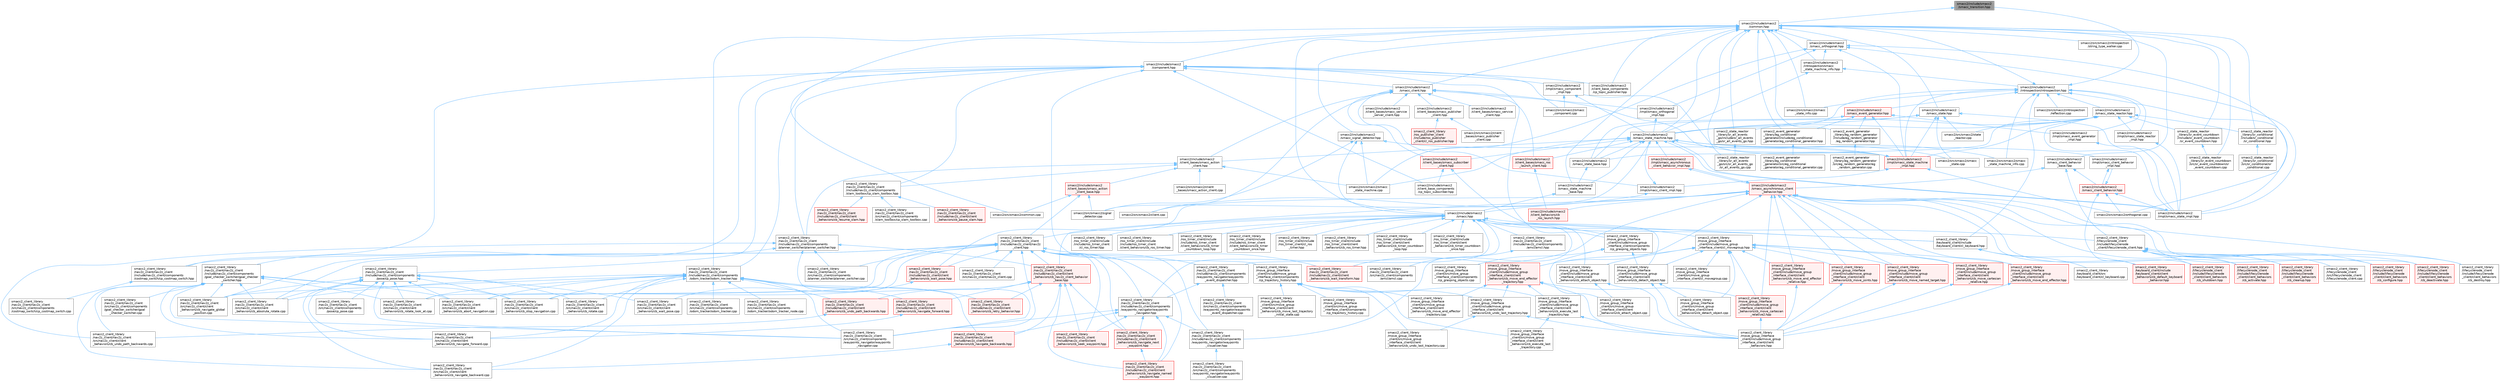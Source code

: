 digraph "smacc2/include/smacc2/smacc_transition.hpp"
{
 // LATEX_PDF_SIZE
  bgcolor="transparent";
  edge [fontname=Helvetica,fontsize=10,labelfontname=Helvetica,labelfontsize=10];
  node [fontname=Helvetica,fontsize=10,shape=box,height=0.2,width=0.4];
  Node1 [label="smacc2/include/smacc2\l/smacc_transition.hpp",height=0.2,width=0.4,color="gray40", fillcolor="grey60", style="filled", fontcolor="black",tooltip=" "];
  Node1 -> Node2 [dir="back",color="steelblue1",style="solid"];
  Node2 [label="smacc2/include/smacc2\l/common.hpp",height=0.2,width=0.4,color="grey40", fillcolor="white", style="filled",URL="$include_2smacc2_2common_8hpp.html",tooltip=" "];
  Node2 -> Node3 [dir="back",color="steelblue1",style="solid"];
  Node3 [label="smacc2/include/smacc2\l/client_base_components\l/cp_topic_publisher.hpp",height=0.2,width=0.4,color="grey40", fillcolor="white", style="filled",URL="$cp__topic__publisher_8hpp.html",tooltip=" "];
  Node2 -> Node4 [dir="back",color="steelblue1",style="solid"];
  Node4 [label="smacc2/include/smacc2\l/component.hpp",height=0.2,width=0.4,color="grey40", fillcolor="white", style="filled",URL="$component_8hpp.html",tooltip=" "];
  Node4 -> Node3 [dir="back",color="steelblue1",style="solid"];
  Node4 -> Node5 [dir="back",color="steelblue1",style="solid"];
  Node5 [label="smacc2/include/smacc2\l/client_base_components\l/cp_topic_subscriber.hpp",height=0.2,width=0.4,color="grey40", fillcolor="white", style="filled",URL="$cp__topic__subscriber_8hpp.html",tooltip=" "];
  Node4 -> Node6 [dir="back",color="steelblue1",style="solid"];
  Node6 [label="smacc2/include/smacc2\l/impl/smacc_component\l_impl.hpp",height=0.2,width=0.4,color="grey40", fillcolor="white", style="filled",URL="$smacc__component__impl_8hpp.html",tooltip=" "];
  Node6 -> Node7 [dir="back",color="steelblue1",style="solid"];
  Node7 [label="smacc2/include/smacc2\l/smacc_state_machine.hpp",height=0.2,width=0.4,color="grey40", fillcolor="white", style="filled",URL="$smacc__state__machine_8hpp.html",tooltip=" "];
  Node7 -> Node8 [dir="back",color="steelblue1",style="solid"];
  Node8 [label="smacc2/include/smacc2\l/client_bases/smacc_action\l_client.hpp",height=0.2,width=0.4,color="grey40", fillcolor="white", style="filled",URL="$smacc__action__client_8hpp.html",tooltip=" "];
  Node8 -> Node9 [dir="back",color="steelblue1",style="solid"];
  Node9 [label="smacc2/include/smacc2\l/client_bases/smacc_action\l_client_base.hpp",height=0.2,width=0.4,color="red", fillcolor="#FFF0F0", style="filled",URL="$smacc__action__client__base_8hpp.html",tooltip=" "];
  Node9 -> Node12 [dir="back",color="steelblue1",style="solid"];
  Node12 [label="smacc2/src/smacc2/common.cpp",height=0.2,width=0.4,color="grey40", fillcolor="white", style="filled",URL="$src_2smacc2_2common_8cpp.html",tooltip=" "];
  Node9 -> Node13 [dir="back",color="steelblue1",style="solid"];
  Node13 [label="smacc2/src/smacc2/signal\l_detector.cpp",height=0.2,width=0.4,color="grey40", fillcolor="white", style="filled",URL="$signal__detector_8cpp.html",tooltip=" "];
  Node9 -> Node14 [dir="back",color="steelblue1",style="solid"];
  Node14 [label="smacc2_client_library\l/nav2z_client/nav2z_client\l/include/nav2z_client/nav2z\l_client.hpp",height=0.2,width=0.4,color="grey40", fillcolor="white", style="filled",URL="$nav2z__client_8hpp.html",tooltip=" "];
  Node14 -> Node15 [dir="back",color="steelblue1",style="solid"];
  Node15 [label="smacc2_client_library\l/nav2z_client/nav2z_client\l/include/nav2z_client/client\l_behaviors/cb_nav2z_client_behavior\l_base.hpp",height=0.2,width=0.4,color="red", fillcolor="#FFF0F0", style="filled",URL="$cb__nav2z__client__behavior__base_8hpp.html",tooltip=" "];
  Node15 -> Node24 [dir="back",color="steelblue1",style="solid"];
  Node24 [label="smacc2_client_library\l/nav2z_client/nav2z_client\l/include/nav2z_client/client\l_behaviors/cb_navigate_backwards.hpp",height=0.2,width=0.4,color="red", fillcolor="#FFF0F0", style="filled",URL="$cb__navigate__backwards_8hpp.html",tooltip=" "];
  Node24 -> Node25 [dir="back",color="steelblue1",style="solid"];
  Node25 [label="smacc2_client_library\l/nav2z_client/nav2z_client\l/src/nav2z_client/client\l_behaviors/cb_navigate_backward.cpp",height=0.2,width=0.4,color="grey40", fillcolor="white", style="filled",URL="$cb__navigate__backward_8cpp.html",tooltip=" "];
  Node15 -> Node26 [dir="back",color="steelblue1",style="solid"];
  Node26 [label="smacc2_client_library\l/nav2z_client/nav2z_client\l/include/nav2z_client/client\l_behaviors/cb_navigate_forward.hpp",height=0.2,width=0.4,color="red", fillcolor="#FFF0F0", style="filled",URL="$cb__navigate__forward_8hpp.html",tooltip=" "];
  Node26 -> Node27 [dir="back",color="steelblue1",style="solid"];
  Node27 [label="smacc2_client_library\l/nav2z_client/nav2z_client\l/src/nav2z_client/client\l_behaviors/cb_navigate_forward.cpp",height=0.2,width=0.4,color="grey40", fillcolor="white", style="filled",URL="$cb__navigate__forward_8cpp.html",tooltip=" "];
  Node15 -> Node31 [dir="back",color="steelblue1",style="solid"];
  Node31 [label="smacc2_client_library\l/nav2z_client/nav2z_client\l/include/nav2z_client/client\l_behaviors/cb_navigate_named\l_waypoint.hpp",height=0.2,width=0.4,color="red", fillcolor="#FFF0F0", style="filled",URL="$cb__navigate__named__waypoint_8hpp.html",tooltip=" "];
  Node15 -> Node33 [dir="back",color="steelblue1",style="solid"];
  Node33 [label="smacc2_client_library\l/nav2z_client/nav2z_client\l/include/nav2z_client/client\l_behaviors/cb_navigate_next\l_waypoint.hpp",height=0.2,width=0.4,color="red", fillcolor="#FFF0F0", style="filled",URL="$cb__navigate__next__waypoint_8hpp.html",tooltip=" "];
  Node33 -> Node31 [dir="back",color="steelblue1",style="solid"];
  Node15 -> Node37 [dir="back",color="steelblue1",style="solid"];
  Node37 [label="smacc2_client_library\l/nav2z_client/nav2z_client\l/include/nav2z_client/client\l_behaviors/cb_retry_behavior.hpp",height=0.2,width=0.4,color="red", fillcolor="#FFF0F0", style="filled",URL="$cb__retry__behavior_8hpp.html",tooltip=" "];
  Node15 -> Node40 [dir="back",color="steelblue1",style="solid"];
  Node40 [label="smacc2_client_library\l/nav2z_client/nav2z_client\l/include/nav2z_client/client\l_behaviors/cb_seek_waypoint.hpp",height=0.2,width=0.4,color="red", fillcolor="#FFF0F0", style="filled",URL="$cb__seek__waypoint_8hpp.html",tooltip=" "];
  Node15 -> Node42 [dir="back",color="steelblue1",style="solid"];
  Node42 [label="smacc2_client_library\l/nav2z_client/nav2z_client\l/include/nav2z_client/client\l_behaviors/cb_undo_path_backwards.hpp",height=0.2,width=0.4,color="red", fillcolor="#FFF0F0", style="filled",URL="$cb__undo__path__backwards_8hpp.html",tooltip=" "];
  Node42 -> Node43 [dir="back",color="steelblue1",style="solid"];
  Node43 [label="smacc2_client_library\l/nav2z_client/nav2z_client\l/src/nav2z_client/client\l_behaviors/cb_undo_path_backwards.cpp",height=0.2,width=0.4,color="grey40", fillcolor="white", style="filled",URL="$cb__undo__path__backwards_8cpp.html",tooltip=" "];
  Node14 -> Node31 [dir="back",color="steelblue1",style="solid"];
  Node14 -> Node33 [dir="back",color="steelblue1",style="solid"];
  Node14 -> Node40 [dir="back",color="steelblue1",style="solid"];
  Node14 -> Node45 [dir="back",color="steelblue1",style="solid"];
  Node45 [label="smacc2_client_library\l/nav2z_client/nav2z_client\l/include/nav2z_client/client\l_behaviors/cb_wait_pose.hpp",height=0.2,width=0.4,color="red", fillcolor="#FFF0F0", style="filled",URL="$cb__wait__pose_8hpp.html",tooltip=" "];
  Node45 -> Node46 [dir="back",color="steelblue1",style="solid"];
  Node46 [label="smacc2_client_library\l/nav2z_client/nav2z_client\l/src/nav2z_client/client\l_behaviors/cb_wait_pose.cpp",height=0.2,width=0.4,color="grey40", fillcolor="white", style="filled",URL="$cb__wait__pose_8cpp.html",tooltip=" "];
  Node14 -> Node47 [dir="back",color="steelblue1",style="solid"];
  Node47 [label="smacc2_client_library\l/nav2z_client/nav2z_client\l/include/nav2z_client/client\l_behaviors/cb_wait_transform.hpp",height=0.2,width=0.4,color="red", fillcolor="#FFF0F0", style="filled",URL="$cb__wait__transform_8hpp.html",tooltip=" "];
  Node14 -> Node49 [dir="back",color="steelblue1",style="solid"];
  Node49 [label="smacc2_client_library\l/nav2z_client/nav2z_client\l/include/nav2z_client/components\l/costmap_switch/cp_costmap_switch.hpp",height=0.2,width=0.4,color="grey40", fillcolor="white", style="filled",URL="$cp__costmap__switch_8hpp.html",tooltip=" "];
  Node49 -> Node50 [dir="back",color="steelblue1",style="solid"];
  Node50 [label="smacc2_client_library\l/nav2z_client/nav2z_client\l/src/nav2z_client/components\l/costmap_switch/cp_costmap_switch.cpp",height=0.2,width=0.4,color="grey40", fillcolor="white", style="filled",URL="$cp__costmap__switch_8cpp.html",tooltip=" "];
  Node14 -> Node51 [dir="back",color="steelblue1",style="solid"];
  Node51 [label="smacc2_client_library\l/nav2z_client/nav2z_client\l/include/nav2z_client/components\l/waypoints_navigator/waypoints\l_event_dispatcher.hpp",height=0.2,width=0.4,color="grey40", fillcolor="white", style="filled",URL="$waypoints__event__dispatcher_8hpp.html",tooltip=" "];
  Node51 -> Node52 [dir="back",color="steelblue1",style="solid"];
  Node52 [label="smacc2_client_library\l/nav2z_client/nav2z_client\l/include/nav2z_client/components\l/waypoints_navigator/waypoints\l_navigator.hpp",height=0.2,width=0.4,color="grey40", fillcolor="white", style="filled",URL="$waypoints__navigator_8hpp.html",tooltip=" "];
  Node52 -> Node24 [dir="back",color="steelblue1",style="solid"];
  Node52 -> Node31 [dir="back",color="steelblue1",style="solid"];
  Node52 -> Node33 [dir="back",color="steelblue1",style="solid"];
  Node52 -> Node40 [dir="back",color="steelblue1",style="solid"];
  Node52 -> Node53 [dir="back",color="steelblue1",style="solid"];
  Node53 [label="smacc2_client_library\l/nav2z_client/nav2z_client\l/include/nav2z_client/components\l/waypoints_navigator/waypoints\l_visualizer.hpp",height=0.2,width=0.4,color="grey40", fillcolor="white", style="filled",URL="$waypoints__visualizer_8hpp.html",tooltip=" "];
  Node53 -> Node54 [dir="back",color="steelblue1",style="solid"];
  Node54 [label="smacc2_client_library\l/nav2z_client/nav2z_client\l/src/nav2z_client/components\l/waypoints_navigator/waypoints\l_visualizer.cpp",height=0.2,width=0.4,color="grey40", fillcolor="white", style="filled",URL="$waypoints__visualizer_8cpp.html",tooltip=" "];
  Node52 -> Node55 [dir="back",color="steelblue1",style="solid"];
  Node55 [label="smacc2_client_library\l/nav2z_client/nav2z_client\l/src/nav2z_client/components\l/waypoints_navigator/waypoints\l_navigator.cpp",height=0.2,width=0.4,color="grey40", fillcolor="white", style="filled",URL="$waypoints__navigator_8cpp.html",tooltip=" "];
  Node51 -> Node56 [dir="back",color="steelblue1",style="solid"];
  Node56 [label="smacc2_client_library\l/nav2z_client/nav2z_client\l/src/nav2z_client/components\l/waypoints_navigator/waypoints\l_event_dispatcher.cpp",height=0.2,width=0.4,color="grey40", fillcolor="white", style="filled",URL="$waypoints__event__dispatcher_8cpp.html",tooltip=" "];
  Node14 -> Node52 [dir="back",color="steelblue1",style="solid"];
  Node14 -> Node53 [dir="back",color="steelblue1",style="solid"];
  Node14 -> Node18 [dir="back",color="steelblue1",style="solid"];
  Node18 [label="smacc2_client_library\l/nav2z_client/nav2z_client\l/src/nav2z_client/client\l_behaviors/cb_abort_navigation.cpp",height=0.2,width=0.4,color="grey40", fillcolor="white", style="filled",URL="$cb__abort__navigation_8cpp.html",tooltip=" "];
  Node14 -> Node23 [dir="back",color="steelblue1",style="solid"];
  Node23 [label="smacc2_client_library\l/nav2z_client/nav2z_client\l/src/nav2z_client/client\l_behaviors/cb_absolute_rotate.cpp",height=0.2,width=0.4,color="grey40", fillcolor="white", style="filled",URL="$cb__absolute__rotate_8cpp.html",tooltip=" "];
  Node14 -> Node22 [dir="back",color="steelblue1",style="solid"];
  Node22 [label="smacc2_client_library\l/nav2z_client/nav2z_client\l/src/nav2z_client/client\l_behaviors/cb_rotate_look_at.cpp",height=0.2,width=0.4,color="grey40", fillcolor="white", style="filled",URL="$cb__rotate__look__at_8cpp.html",tooltip=" "];
  Node14 -> Node19 [dir="back",color="steelblue1",style="solid"];
  Node19 [label="smacc2_client_library\l/nav2z_client/nav2z_client\l/src/nav2z_client/client\l_behaviors/cb_stop_navigation.cpp",height=0.2,width=0.4,color="grey40", fillcolor="white", style="filled",URL="$cb__stop__navigation_8cpp.html",tooltip=" "];
  Node14 -> Node57 [dir="back",color="steelblue1",style="solid"];
  Node57 [label="smacc2_client_library\l/nav2z_client/nav2z_client\l/src/nav2z_client/components\l/planner_switcher/planner_switcher.cpp",height=0.2,width=0.4,color="grey40", fillcolor="white", style="filled",URL="$planner__switcher_8cpp.html",tooltip=" "];
  Node14 -> Node55 [dir="back",color="steelblue1",style="solid"];
  Node14 -> Node58 [dir="back",color="steelblue1",style="solid"];
  Node58 [label="smacc2_client_library\l/nav2z_client/nav2z_client\l/src/nav2z_client/nav2z_client.cpp",height=0.2,width=0.4,color="grey40", fillcolor="white", style="filled",URL="$nav2z__client_8cpp.html",tooltip=" "];
  Node8 -> Node59 [dir="back",color="steelblue1",style="solid"];
  Node59 [label="smacc2/src/smacc2/client\l_bases/smacc_action_client.cpp",height=0.2,width=0.4,color="grey40", fillcolor="white", style="filled",URL="$smacc__action__client_8cpp.html",tooltip=" "];
  Node8 -> Node60 [dir="back",color="steelblue1",style="solid"];
  Node60 [label="smacc2/src/smacc2/smacc\l_state_machine.cpp",height=0.2,width=0.4,color="grey40", fillcolor="white", style="filled",URL="$smacc__state__machine_8cpp.html",tooltip=" "];
  Node8 -> Node61 [dir="back",color="steelblue1",style="solid"];
  Node61 [label="smacc2_client_library\l/nav2z_client/nav2z_client\l/include/nav2z_client/components\l/planner_switcher/planner_switcher.hpp",height=0.2,width=0.4,color="grey40", fillcolor="white", style="filled",URL="$planner__switcher_8hpp.html",tooltip=" "];
  Node61 -> Node15 [dir="back",color="steelblue1",style="solid"];
  Node61 -> Node30 [dir="back",color="steelblue1",style="solid"];
  Node30 [label="smacc2_client_library\l/nav2z_client/nav2z_client\l/src/nav2z_client/client\l_behaviors/cb_navigate_global\l_position.cpp",height=0.2,width=0.4,color="grey40", fillcolor="white", style="filled",URL="$cb__navigate__global__position_8cpp.html",tooltip=" "];
  Node61 -> Node43 [dir="back",color="steelblue1",style="solid"];
  Node61 -> Node57 [dir="back",color="steelblue1",style="solid"];
  Node61 -> Node55 [dir="back",color="steelblue1",style="solid"];
  Node8 -> Node62 [dir="back",color="steelblue1",style="solid"];
  Node62 [label="smacc2_client_library\l/nav2z_client/nav2z_client\l/include/nav2z_client/components\l/slam_toolbox/cp_slam_toolbox.hpp",height=0.2,width=0.4,color="grey40", fillcolor="white", style="filled",URL="$cp__slam__toolbox_8hpp.html",tooltip=" "];
  Node62 -> Node63 [dir="back",color="steelblue1",style="solid"];
  Node63 [label="smacc2_client_library\l/nav2z_client/nav2z_client\l/include/nav2z_client/client\l_behaviors/cb_pause_slam.hpp",height=0.2,width=0.4,color="red", fillcolor="#FFF0F0", style="filled",URL="$cb__pause__slam_8hpp.html",tooltip=" "];
  Node62 -> Node65 [dir="back",color="steelblue1",style="solid"];
  Node65 [label="smacc2_client_library\l/nav2z_client/nav2z_client\l/include/nav2z_client/client\l_behaviors/cb_resume_slam.hpp",height=0.2,width=0.4,color="red", fillcolor="#FFF0F0", style="filled",URL="$cb__resume__slam_8hpp.html",tooltip=" "];
  Node62 -> Node67 [dir="back",color="steelblue1",style="solid"];
  Node67 [label="smacc2_client_library\l/nav2z_client/nav2z_client\l/src/nav2z_client/components\l/slam_toolbox/cp_slam_toolbox.cpp",height=0.2,width=0.4,color="grey40", fillcolor="white", style="filled",URL="$cp__slam__toolbox_8cpp.html",tooltip=" "];
  Node7 -> Node68 [dir="back",color="steelblue1",style="solid"];
  Node68 [label="smacc2/include/smacc2\l/client_bases/smacc_ros\l_launch_client.hpp",height=0.2,width=0.4,color="red", fillcolor="#FFF0F0", style="filled",URL="$smacc__ros__launch__client_8hpp.html",tooltip=" "];
  Node68 -> Node69 [dir="back",color="steelblue1",style="solid"];
  Node69 [label="smacc2/include/smacc2\l/client_behaviors/cb\l_ros_launch.hpp",height=0.2,width=0.4,color="red", fillcolor="#FFF0F0", style="filled",URL="$cb__ros__launch_8hpp.html",tooltip=" "];
  Node7 -> Node72 [dir="back",color="steelblue1",style="solid"];
  Node72 [label="smacc2/include/smacc2\l/client_bases/smacc_subscriber\l_client.hpp",height=0.2,width=0.4,color="red", fillcolor="#FFF0F0", style="filled",URL="$smacc__subscriber__client_8hpp.html",tooltip=" "];
  Node72 -> Node5 [dir="back",color="steelblue1",style="solid"];
  Node72 -> Node73 [dir="back",color="steelblue1",style="solid"];
  Node73 [label="smacc2_client_library\l/keyboard_client/include\l/keyboard_client/cl_keyboard.hpp",height=0.2,width=0.4,color="grey40", fillcolor="white", style="filled",URL="$cl__keyboard_8hpp.html",tooltip=" "];
  Node73 -> Node74 [dir="back",color="steelblue1",style="solid"];
  Node74 [label="smacc2_client_library\l/keyboard_client/include\l/keyboard_client/client\l_behaviors/cb_default_keyboard\l_behavior.hpp",height=0.2,width=0.4,color="red", fillcolor="#FFF0F0", style="filled",URL="$cb__default__keyboard__behavior_8hpp.html",tooltip=" "];
  Node73 -> Node76 [dir="back",color="steelblue1",style="solid"];
  Node76 [label="smacc2_client_library\l/keyboard_client/src\l/keyboard_client/cl_keyboard.cpp",height=0.2,width=0.4,color="grey40", fillcolor="white", style="filled",URL="$cl__keyboard_8cpp.html",tooltip=" "];
  Node7 -> Node80 [dir="back",color="steelblue1",style="solid"];
  Node80 [label="smacc2/include/smacc2\l/impl/smacc_asynchronous\l_client_behavior_impl.hpp",height=0.2,width=0.4,color="red", fillcolor="#FFF0F0", style="filled",URL="$smacc__asynchronous__client__behavior__impl_8hpp.html",tooltip=" "];
  Node80 -> Node82 [dir="back",color="steelblue1",style="solid"];
  Node82 [label="smacc2/include/smacc2\l/smacc_asynchronous_client\l_behavior.hpp",height=0.2,width=0.4,color="red", fillcolor="#FFF0F0", style="filled",URL="$smacc__asynchronous__client__behavior_8hpp.html",tooltip=" "];
  Node82 -> Node69 [dir="back",color="steelblue1",style="solid"];
  Node82 -> Node80 [dir="back",color="steelblue1",style="solid"];
  Node82 -> Node88 [dir="back",color="steelblue1",style="solid"];
  Node88 [label="smacc2/include/smacc2\l/smacc.hpp",height=0.2,width=0.4,color="grey40", fillcolor="white", style="filled",URL="$smacc_8hpp.html",tooltip=" "];
  Node88 -> Node73 [dir="back",color="steelblue1",style="solid"];
  Node88 -> Node89 [dir="back",color="steelblue1",style="solid"];
  Node89 [label="smacc2_client_library\l/lifecyclenode_client\l/include/lifecyclenode\l_client/lifecyclenode_client.hpp",height=0.2,width=0.4,color="grey40", fillcolor="white", style="filled",URL="$lifecyclenode__client_8hpp.html",tooltip=" "];
  Node89 -> Node90 [dir="back",color="steelblue1",style="solid"];
  Node90 [label="smacc2_client_library\l/lifecyclenode_client\l/include/lifecyclenode\l_client/client_behaviors\l/cb_activate.hpp",height=0.2,width=0.4,color="red", fillcolor="#FFF0F0", style="filled",URL="$cb__activate_8hpp.html",tooltip=" "];
  Node89 -> Node92 [dir="back",color="steelblue1",style="solid"];
  Node92 [label="smacc2_client_library\l/lifecyclenode_client\l/include/lifecyclenode\l_client/client_behaviors\l/cb_cleanup.hpp",height=0.2,width=0.4,color="red", fillcolor="#FFF0F0", style="filled",URL="$cb__cleanup_8hpp.html",tooltip=" "];
  Node89 -> Node93 [dir="back",color="steelblue1",style="solid"];
  Node93 [label="smacc2_client_library\l/lifecyclenode_client\l/include/lifecyclenode\l_client/client_behaviors\l/cb_configure.hpp",height=0.2,width=0.4,color="red", fillcolor="#FFF0F0", style="filled",URL="$cb__configure_8hpp.html",tooltip=" "];
  Node89 -> Node94 [dir="back",color="steelblue1",style="solid"];
  Node94 [label="smacc2_client_library\l/lifecyclenode_client\l/include/lifecyclenode\l_client/client_behaviors\l/cb_deactivate.hpp",height=0.2,width=0.4,color="red", fillcolor="#FFF0F0", style="filled",URL="$cb__deactivate_8hpp.html",tooltip=" "];
  Node89 -> Node95 [dir="back",color="steelblue1",style="solid"];
  Node95 [label="smacc2_client_library\l/lifecyclenode_client\l/include/lifecyclenode\l_client/client_behaviors\l/cb_destroy.hpp",height=0.2,width=0.4,color="grey40", fillcolor="white", style="filled",URL="$cb__destroy_8hpp.html",tooltip=" "];
  Node89 -> Node96 [dir="back",color="steelblue1",style="solid"];
  Node96 [label="smacc2_client_library\l/lifecyclenode_client\l/include/lifecyclenode\l_client/client_behaviors\l/cb_shutdown.hpp",height=0.2,width=0.4,color="red", fillcolor="#FFF0F0", style="filled",URL="$cb__shutdown_8hpp.html",tooltip=" "];
  Node89 -> Node97 [dir="back",color="steelblue1",style="solid"];
  Node97 [label="smacc2_client_library\l/lifecyclenode_client\l/src/lifecyclenode_client\l/lifecyclenode_client.cpp",height=0.2,width=0.4,color="grey40", fillcolor="white", style="filled",URL="$lifecyclenode__client_8cpp.html",tooltip=" "];
  Node88 -> Node98 [dir="back",color="steelblue1",style="solid"];
  Node98 [label="smacc2_client_library\l/move_group_interface\l_client/include/move_group\l_interface_client/cl_movegroup.hpp",height=0.2,width=0.4,color="grey40", fillcolor="white", style="filled",URL="$cl__movegroup_8hpp.html",tooltip=" "];
  Node98 -> Node99 [dir="back",color="steelblue1",style="solid"];
  Node99 [label="smacc2_client_library\l/move_group_interface\l_client/include/move_group\l_interface_client/client\l_behaviors/cb_attach_object.hpp",height=0.2,width=0.4,color="grey40", fillcolor="white", style="filled",URL="$cb__attach__object_8hpp.html",tooltip=" "];
  Node99 -> Node100 [dir="back",color="steelblue1",style="solid"];
  Node100 [label="smacc2_client_library\l/move_group_interface\l_client/include/move_group\l_interface_client/client\l_behaviors.hpp",height=0.2,width=0.4,color="grey40", fillcolor="white", style="filled",URL="$move__group__interface__client_2include_2move__group__interface__client_2client__behaviors_8hpp.html",tooltip=" "];
  Node99 -> Node101 [dir="back",color="steelblue1",style="solid"];
  Node101 [label="smacc2_client_library\l/move_group_interface\l_client/src/move_group\l_interface_client/client\l_behaviors/cb_attach_object.cpp",height=0.2,width=0.4,color="grey40", fillcolor="white", style="filled",URL="$cb__attach__object_8cpp.html",tooltip=" "];
  Node98 -> Node102 [dir="back",color="steelblue1",style="solid"];
  Node102 [label="smacc2_client_library\l/move_group_interface\l_client/include/move_group\l_interface_client/client\l_behaviors/cb_detach_object.hpp",height=0.2,width=0.4,color="grey40", fillcolor="white", style="filled",URL="$cb__detach__object_8hpp.html",tooltip=" "];
  Node102 -> Node100 [dir="back",color="steelblue1",style="solid"];
  Node102 -> Node103 [dir="back",color="steelblue1",style="solid"];
  Node103 [label="smacc2_client_library\l/move_group_interface\l_client/src/move_group\l_interface_client/client\l_behaviors/cb_detach_object.cpp",height=0.2,width=0.4,color="grey40", fillcolor="white", style="filled",URL="$cb__detach__object_8cpp.html",tooltip=" "];
  Node98 -> Node104 [dir="back",color="steelblue1",style="solid"];
  Node104 [label="smacc2_client_library\l/move_group_interface\l_client/include/move_group\l_interface_client/client\l_behaviors/cb_move_cartesian\l_relative.hpp",height=0.2,width=0.4,color="red", fillcolor="#FFF0F0", style="filled",URL="$cb__move__cartesian__relative_8hpp.html",tooltip=" "];
  Node104 -> Node100 [dir="back",color="steelblue1",style="solid"];
  Node98 -> Node106 [dir="back",color="steelblue1",style="solid"];
  Node106 [label="smacc2_client_library\l/move_group_interface\l_client/include/move_group\l_interface_client/client\l_behaviors/cb_move_cartesian\l_relative2.hpp",height=0.2,width=0.4,color="red", fillcolor="#FFF0F0", style="filled",URL="$cb__move__cartesian__relative2_8hpp.html",tooltip=" "];
  Node106 -> Node100 [dir="back",color="steelblue1",style="solid"];
  Node98 -> Node108 [dir="back",color="steelblue1",style="solid"];
  Node108 [label="smacc2_client_library\l/move_group_interface\l_client/include/move_group\l_interface_client/client\l_behaviors/cb_move_end_effector.hpp",height=0.2,width=0.4,color="red", fillcolor="#FFF0F0", style="filled",URL="$cb__move__end__effector_8hpp.html",tooltip=" "];
  Node108 -> Node100 [dir="back",color="steelblue1",style="solid"];
  Node98 -> Node110 [dir="back",color="steelblue1",style="solid"];
  Node110 [label="smacc2_client_library\l/move_group_interface\l_client/include/move_group\l_interface_client/client\l_behaviors/cb_move_end_effector\l_relative.hpp",height=0.2,width=0.4,color="red", fillcolor="#FFF0F0", style="filled",URL="$cb__move__end__effector__relative_8hpp.html",tooltip=" "];
  Node110 -> Node100 [dir="back",color="steelblue1",style="solid"];
  Node98 -> Node112 [dir="back",color="steelblue1",style="solid"];
  Node112 [label="smacc2_client_library\l/move_group_interface\l_client/include/move_group\l_interface_client/client\l_behaviors/cb_move_end_effector\l_trajectory.hpp",height=0.2,width=0.4,color="red", fillcolor="#FFF0F0", style="filled",URL="$cb__move__end__effector__trajectory_8hpp.html",tooltip=" "];
  Node112 -> Node100 [dir="back",color="steelblue1",style="solid"];
  Node112 -> Node118 [dir="back",color="steelblue1",style="solid"];
  Node118 [label="smacc2_client_library\l/move_group_interface\l_client/include/move_group\l_interface_client/client\l_behaviors/cb_execute_last\l_trajectory.hpp",height=0.2,width=0.4,color="grey40", fillcolor="white", style="filled",URL="$cb__execute__last__trajectory_8hpp.html",tooltip=" "];
  Node118 -> Node100 [dir="back",color="steelblue1",style="solid"];
  Node118 -> Node119 [dir="back",color="steelblue1",style="solid"];
  Node119 [label="smacc2_client_library\l/move_group_interface\l_client/src/move_group\l_interface_client/client\l_behaviors/cb_execute_last\l_trajectory.cpp",height=0.2,width=0.4,color="grey40", fillcolor="white", style="filled",URL="$cb__execute__last__trajectory_8cpp.html",tooltip=" "];
  Node112 -> Node106 [dir="back",color="steelblue1",style="solid"];
  Node112 -> Node121 [dir="back",color="steelblue1",style="solid"];
  Node121 [label="smacc2_client_library\l/move_group_interface\l_client/include/move_group\l_interface_client/client\l_behaviors/cb_undo_last_trajectory.hpp",height=0.2,width=0.4,color="grey40", fillcolor="white", style="filled",URL="$cb__undo__last__trajectory_8hpp.html",tooltip=" "];
  Node121 -> Node100 [dir="back",color="steelblue1",style="solid"];
  Node121 -> Node122 [dir="back",color="steelblue1",style="solid"];
  Node122 [label="smacc2_client_library\l/move_group_interface\l_client/src/move_group\l_interface_client/client\l_behaviors/cb_undo_last_trajectory.cpp",height=0.2,width=0.4,color="grey40", fillcolor="white", style="filled",URL="$cb__undo__last__trajectory_8cpp.html",tooltip=" "];
  Node112 -> Node123 [dir="back",color="steelblue1",style="solid"];
  Node123 [label="smacc2_client_library\l/move_group_interface\l_client/src/move_group\l_interface_client/client\l_behaviors/cb_move_end_effector\l_trajectory.cpp",height=0.2,width=0.4,color="grey40", fillcolor="white", style="filled",URL="$cb__move__end__effector__trajectory_8cpp.html",tooltip=" "];
  Node98 -> Node124 [dir="back",color="steelblue1",style="solid"];
  Node124 [label="smacc2_client_library\l/move_group_interface\l_client/include/move_group\l_interface_client/client\l_behaviors/cb_move_joints.hpp",height=0.2,width=0.4,color="red", fillcolor="#FFF0F0", style="filled",URL="$cb__move__joints_8hpp.html",tooltip=" "];
  Node124 -> Node100 [dir="back",color="steelblue1",style="solid"];
  Node98 -> Node130 [dir="back",color="steelblue1",style="solid"];
  Node130 [label="smacc2_client_library\l/move_group_interface\l_client/include/move_group\l_interface_client/client\l_behaviors/cb_move_named_target.hpp",height=0.2,width=0.4,color="red", fillcolor="#FFF0F0", style="filled",URL="$cb__move__named__target_8hpp.html",tooltip=" "];
  Node130 -> Node100 [dir="back",color="steelblue1",style="solid"];
  Node98 -> Node132 [dir="back",color="steelblue1",style="solid"];
  Node132 [label="smacc2_client_library\l/move_group_interface\l_client/src/move_group\l_interface_client/cl_movegroup.cpp",height=0.2,width=0.4,color="grey40", fillcolor="white", style="filled",URL="$cl__movegroup_8cpp.html",tooltip=" "];
  Node98 -> Node103 [dir="back",color="steelblue1",style="solid"];
  Node88 -> Node99 [dir="back",color="steelblue1",style="solid"];
  Node88 -> Node102 [dir="back",color="steelblue1",style="solid"];
  Node88 -> Node133 [dir="back",color="steelblue1",style="solid"];
  Node133 [label="smacc2_client_library\l/move_group_interface\l_client/include/move_group\l_interface_client/components\l/cp_grasping_objects.hpp",height=0.2,width=0.4,color="grey40", fillcolor="white", style="filled",URL="$cp__grasping__objects_8hpp.html",tooltip=" "];
  Node133 -> Node102 [dir="back",color="steelblue1",style="solid"];
  Node133 -> Node101 [dir="back",color="steelblue1",style="solid"];
  Node133 -> Node134 [dir="back",color="steelblue1",style="solid"];
  Node134 [label="smacc2_client_library\l/move_group_interface\l_client/src/move_group\l_interface_client/components\l/cp_grasping_objects.cpp",height=0.2,width=0.4,color="grey40", fillcolor="white", style="filled",URL="$cp__grasping__objects_8cpp.html",tooltip=" "];
  Node88 -> Node135 [dir="back",color="steelblue1",style="solid"];
  Node135 [label="smacc2_client_library\l/nav2z_client/nav2z_client\l/include/nav2z_client/components\l/amcl/amcl.hpp",height=0.2,width=0.4,color="grey40", fillcolor="white", style="filled",URL="$amcl_8hpp.html",tooltip=" "];
  Node135 -> Node136 [dir="back",color="steelblue1",style="solid"];
  Node136 [label="smacc2_client_library\l/nav2z_client/nav2z_client\l/src/nav2z_client/components\l/amcl/amcl.cpp",height=0.2,width=0.4,color="grey40", fillcolor="white", style="filled",URL="$amcl_8cpp.html",tooltip=" "];
  Node88 -> Node51 [dir="back",color="steelblue1",style="solid"];
  Node88 -> Node52 [dir="back",color="steelblue1",style="solid"];
  Node88 -> Node53 [dir="back",color="steelblue1",style="solid"];
  Node88 -> Node14 [dir="back",color="steelblue1",style="solid"];
  Node88 -> Node137 [dir="back",color="steelblue1",style="solid"];
  Node137 [label="smacc2_client_library\l/ros_timer_client/include\l/include/ros_timer_client\l/cl_ros_timer.hpp",height=0.2,width=0.4,color="grey40", fillcolor="white", style="filled",URL="$include_2ros__timer__client_2cl__ros__timer_8hpp.html",tooltip=" "];
  Node88 -> Node138 [dir="back",color="steelblue1",style="solid"];
  Node138 [label="smacc2_client_library\l/ros_timer_client/include\l/include/ros_timer_client\l/client_behaviors/cb_ros_timer.hpp",height=0.2,width=0.4,color="grey40", fillcolor="white", style="filled",URL="$include_2ros__timer__client_2client__behaviors_2cb__ros__timer_8hpp.html",tooltip=" "];
  Node88 -> Node139 [dir="back",color="steelblue1",style="solid"];
  Node139 [label="smacc2_client_library\l/ros_timer_client/include\l/include/ros_timer_client\l/client_behaviors/cb_timer\l_countdown_loop.hpp",height=0.2,width=0.4,color="grey40", fillcolor="white", style="filled",URL="$include_2ros__timer__client_2client__behaviors_2cb__timer__countdown__loop_8hpp.html",tooltip=" "];
  Node88 -> Node140 [dir="back",color="steelblue1",style="solid"];
  Node140 [label="smacc2_client_library\l/ros_timer_client/include\l/include/ros_timer_client\l/client_behaviors/cb_timer\l_countdown_once.hpp",height=0.2,width=0.4,color="grey40", fillcolor="white", style="filled",URL="$include_2ros__timer__client_2client__behaviors_2cb__timer__countdown__once_8hpp.html",tooltip=" "];
  Node88 -> Node141 [dir="back",color="steelblue1",style="solid"];
  Node141 [label="smacc2_client_library\l/ros_timer_client/include\l/ros_timer_client/cl_ros\l_timer.hpp",height=0.2,width=0.4,color="grey40", fillcolor="white", style="filled",URL="$ros__timer__client_2cl__ros__timer_8hpp.html",tooltip=" "];
  Node88 -> Node142 [dir="back",color="steelblue1",style="solid"];
  Node142 [label="smacc2_client_library\l/ros_timer_client/include\l/ros_timer_client/client\l_behaviors/cb_ros_timer.hpp",height=0.2,width=0.4,color="grey40", fillcolor="white", style="filled",URL="$ros__timer__client_2client__behaviors_2cb__ros__timer_8hpp.html",tooltip=" "];
  Node88 -> Node143 [dir="back",color="steelblue1",style="solid"];
  Node143 [label="smacc2_client_library\l/ros_timer_client/include\l/ros_timer_client/client\l_behaviors/cb_timer_countdown\l_loop.hpp",height=0.2,width=0.4,color="grey40", fillcolor="white", style="filled",URL="$ros__timer__client_2client__behaviors_2cb__timer__countdown__loop_8hpp.html",tooltip=" "];
  Node88 -> Node144 [dir="back",color="steelblue1",style="solid"];
  Node144 [label="smacc2_client_library\l/ros_timer_client/include\l/ros_timer_client/client\l_behaviors/cb_timer_countdown\l_once.hpp",height=0.2,width=0.4,color="grey40", fillcolor="white", style="filled",URL="$ros__timer__client_2client__behaviors_2cb__timer__countdown__once_8hpp.html",tooltip=" "];
  Node82 -> Node90 [dir="back",color="steelblue1",style="solid"];
  Node82 -> Node92 [dir="back",color="steelblue1",style="solid"];
  Node82 -> Node93 [dir="back",color="steelblue1",style="solid"];
  Node82 -> Node94 [dir="back",color="steelblue1",style="solid"];
  Node82 -> Node95 [dir="back",color="steelblue1",style="solid"];
  Node82 -> Node96 [dir="back",color="steelblue1",style="solid"];
  Node82 -> Node104 [dir="back",color="steelblue1",style="solid"];
  Node82 -> Node106 [dir="back",color="steelblue1",style="solid"];
  Node82 -> Node108 [dir="back",color="steelblue1",style="solid"];
  Node82 -> Node110 [dir="back",color="steelblue1",style="solid"];
  Node82 -> Node112 [dir="back",color="steelblue1",style="solid"];
  Node82 -> Node124 [dir="back",color="steelblue1",style="solid"];
  Node82 -> Node130 [dir="back",color="steelblue1",style="solid"];
  Node82 -> Node15 [dir="back",color="steelblue1",style="solid"];
  Node82 -> Node45 [dir="back",color="steelblue1",style="solid"];
  Node82 -> Node47 [dir="back",color="steelblue1",style="solid"];
  Node7 -> Node148 [dir="back",color="steelblue1",style="solid"];
  Node148 [label="smacc2/include/smacc2\l/impl/smacc_client_behavior\l_impl.hpp",height=0.2,width=0.4,color="grey40", fillcolor="white", style="filled",URL="$smacc__client__behavior__impl_8hpp.html",tooltip=" "];
  Node148 -> Node149 [dir="back",color="steelblue1",style="solid"];
  Node149 [label="smacc2/include/smacc2\l/smacc_client_behavior.hpp",height=0.2,width=0.4,color="red", fillcolor="#FFF0F0", style="filled",URL="$smacc__client__behavior_8hpp.html",tooltip=" "];
  Node149 -> Node148 [dir="back",color="steelblue1",style="solid"];
  Node149 -> Node152 [dir="back",color="steelblue1",style="solid"];
  Node152 [label="smacc2/include/smacc2\l/impl/smacc_state_impl.hpp",height=0.2,width=0.4,color="grey40", fillcolor="white", style="filled",URL="$smacc__state__impl_8hpp.html",tooltip=" "];
  Node152 -> Node7 [dir="back",color="steelblue1",style="solid"];
  Node149 -> Node153 [dir="back",color="steelblue1",style="solid"];
  Node153 [label="smacc2/src/smacc2/orthogonal.cpp",height=0.2,width=0.4,color="grey40", fillcolor="white", style="filled",URL="$orthogonal_8cpp.html",tooltip=" "];
  Node149 -> Node74 [dir="back",color="steelblue1",style="solid"];
  Node7 -> Node152 [dir="back",color="steelblue1",style="solid"];
  Node7 -> Node159 [dir="back",color="steelblue1",style="solid"];
  Node159 [label="smacc2/include/smacc2\l/impl/smacc_state_machine\l_impl.hpp",height=0.2,width=0.4,color="red", fillcolor="#FFF0F0", style="filled",URL="$smacc__state__machine__impl_8hpp.html",tooltip=" "];
  Node159 -> Node160 [dir="back",color="steelblue1",style="solid"];
  Node160 [label="smacc2/include/smacc2\l/impl/smacc_client_impl.hpp",height=0.2,width=0.4,color="grey40", fillcolor="white", style="filled",URL="$smacc__client__impl_8hpp.html",tooltip=" "];
  Node160 -> Node7 [dir="back",color="steelblue1",style="solid"];
  Node160 -> Node161 [dir="back",color="steelblue1",style="solid"];
  Node161 [label="smacc2/src/smacc2/client.cpp",height=0.2,width=0.4,color="grey40", fillcolor="white", style="filled",URL="$client_8cpp.html",tooltip=" "];
  Node159 -> Node6 [dir="back",color="steelblue1",style="solid"];
  Node159 -> Node153 [dir="back",color="steelblue1",style="solid"];
  Node7 -> Node162 [dir="back",color="steelblue1",style="solid"];
  Node162 [label="smacc2/include/smacc2\l/smacc_state_base.hpp",height=0.2,width=0.4,color="grey40", fillcolor="white", style="filled",URL="$smacc__state__base_8hpp.html",tooltip=" "];
  Node162 -> Node163 [dir="back",color="steelblue1",style="solid"];
  Node163 [label="smacc2/include/smacc2\l/smacc_state_machine\l_base.hpp",height=0.2,width=0.4,color="grey40", fillcolor="white", style="filled",URL="$smacc__state__machine__base_8hpp.html",tooltip=" "];
  Node163 -> Node88 [dir="back",color="steelblue1",style="solid"];
  Node7 -> Node163 [dir="back",color="steelblue1",style="solid"];
  Node7 -> Node13 [dir="back",color="steelblue1",style="solid"];
  Node7 -> Node164 [dir="back",color="steelblue1",style="solid"];
  Node164 [label="smacc2/src/smacc2/smacc\l_state.cpp",height=0.2,width=0.4,color="grey40", fillcolor="white", style="filled",URL="$smacc__state_8cpp.html",tooltip=" "];
  Node7 -> Node60 [dir="back",color="steelblue1",style="solid"];
  Node7 -> Node165 [dir="back",color="steelblue1",style="solid"];
  Node165 [label="smacc2/src/smacc2/smacc\l_state_machine_info.cpp",height=0.2,width=0.4,color="grey40", fillcolor="white", style="filled",URL="$smacc__state__machine__info_8cpp.html",tooltip=" "];
  Node6 -> Node166 [dir="back",color="steelblue1",style="solid"];
  Node166 [label="smacc2/src/smacc2/smacc\l_component.cpp",height=0.2,width=0.4,color="grey40", fillcolor="white", style="filled",URL="$smacc__component_8cpp.html",tooltip=" "];
  Node4 -> Node167 [dir="back",color="steelblue1",style="solid"];
  Node167 [label="smacc2/include/smacc2\l/smacc_client.hpp",height=0.2,width=0.4,color="grey40", fillcolor="white", style="filled",URL="$smacc__client_8hpp.html",tooltip=" "];
  Node167 -> Node8 [dir="back",color="steelblue1",style="solid"];
  Node167 -> Node168 [dir="back",color="steelblue1",style="solid"];
  Node168 [label="smacc2/include/smacc2\l/client_bases/smacc_publisher\l_client.hpp",height=0.2,width=0.4,color="grey40", fillcolor="white", style="filled",URL="$smacc__publisher__client_8hpp.html",tooltip=" "];
  Node168 -> Node169 [dir="back",color="steelblue1",style="solid"];
  Node169 [label="smacc2/src/smacc2/client\l_bases/smacc_publisher\l_client.cpp",height=0.2,width=0.4,color="grey40", fillcolor="white", style="filled",URL="$smacc__publisher__client_8cpp.html",tooltip=" "];
  Node168 -> Node170 [dir="back",color="steelblue1",style="solid"];
  Node170 [label="smacc2_client_library\l/ros_publisher_client\l/include/ros_publisher\l_client/cl_ros_publisher.hpp",height=0.2,width=0.4,color="red", fillcolor="#FFF0F0", style="filled",URL="$cl__ros__publisher_8hpp.html",tooltip=" "];
  Node167 -> Node68 [dir="back",color="steelblue1",style="solid"];
  Node167 -> Node172 [dir="back",color="steelblue1",style="solid"];
  Node172 [label="smacc2/include/smacc2\l/client_bases/smacc_service\l_client.hpp",height=0.2,width=0.4,color="grey40", fillcolor="white", style="filled",URL="$smacc__service__client_8hpp.html",tooltip=" "];
  Node167 -> Node173 [dir="back",color="steelblue1",style="solid"];
  Node173 [label="smacc2/include/smacc2\l/client_bases/smacc_service\l_server_client.hpp",height=0.2,width=0.4,color="grey40", fillcolor="white", style="filled",URL="$smacc__service__server__client_8hpp.html",tooltip=" "];
  Node167 -> Node72 [dir="back",color="steelblue1",style="solid"];
  Node167 -> Node160 [dir="back",color="steelblue1",style="solid"];
  Node167 -> Node174 [dir="back",color="steelblue1",style="solid"];
  Node174 [label="smacc2/include/smacc2\l/impl/smacc_orthogonal\l_impl.hpp",height=0.2,width=0.4,color="grey40", fillcolor="white", style="filled",URL="$smacc__orthogonal__impl_8hpp.html",tooltip=" "];
  Node174 -> Node7 [dir="back",color="steelblue1",style="solid"];
  Node167 -> Node159 [dir="back",color="steelblue1",style="solid"];
  Node167 -> Node161 [dir="back",color="steelblue1",style="solid"];
  Node4 -> Node166 [dir="back",color="steelblue1",style="solid"];
  Node4 -> Node133 [dir="back",color="steelblue1",style="solid"];
  Node4 -> Node175 [dir="back",color="steelblue1",style="solid"];
  Node175 [label="smacc2_client_library\l/move_group_interface\l_client/include/move_group\l_interface_client/components\l/cp_trajectory_history.hpp",height=0.2,width=0.4,color="grey40", fillcolor="white", style="filled",URL="$cp__trajectory__history_8hpp.html",tooltip=" "];
  Node175 -> Node118 [dir="back",color="steelblue1",style="solid"];
  Node175 -> Node121 [dir="back",color="steelblue1",style="solid"];
  Node175 -> Node119 [dir="back",color="steelblue1",style="solid"];
  Node175 -> Node123 [dir="back",color="steelblue1",style="solid"];
  Node175 -> Node128 [dir="back",color="steelblue1",style="solid"];
  Node128 [label="smacc2_client_library\l/move_group_interface\l_client/src/move_group\l_interface_client/client\l_behaviors/cb_move_last_trajectory\l_initial_state.cpp",height=0.2,width=0.4,color="grey40", fillcolor="white", style="filled",URL="$cb__move__last__trajectory__initial__state_8cpp.html",tooltip=" "];
  Node175 -> Node122 [dir="back",color="steelblue1",style="solid"];
  Node175 -> Node176 [dir="back",color="steelblue1",style="solid"];
  Node176 [label="smacc2_client_library\l/move_group_interface\l_client/src/move_group\l_interface_client/components\l/cp_trajectory_history.cpp",height=0.2,width=0.4,color="grey40", fillcolor="white", style="filled",URL="$cp__trajectory__history_8cpp.html",tooltip=" "];
  Node4 -> Node49 [dir="back",color="steelblue1",style="solid"];
  Node4 -> Node177 [dir="back",color="steelblue1",style="solid"];
  Node177 [label="smacc2_client_library\l/nav2z_client/nav2z_client\l/include/nav2z_client/components\l/goal_checker_switcher/goal_checker\l_switcher.hpp",height=0.2,width=0.4,color="grey40", fillcolor="white", style="filled",URL="$goal__checker__switcher_8hpp.html",tooltip=" "];
  Node177 -> Node18 [dir="back",color="steelblue1",style="solid"];
  Node177 -> Node23 [dir="back",color="steelblue1",style="solid"];
  Node177 -> Node25 [dir="back",color="steelblue1",style="solid"];
  Node177 -> Node27 [dir="back",color="steelblue1",style="solid"];
  Node177 -> Node30 [dir="back",color="steelblue1",style="solid"];
  Node177 -> Node22 [dir="back",color="steelblue1",style="solid"];
  Node177 -> Node19 [dir="back",color="steelblue1",style="solid"];
  Node177 -> Node43 [dir="back",color="steelblue1",style="solid"];
  Node177 -> Node178 [dir="back",color="steelblue1",style="solid"];
  Node178 [label="smacc2_client_library\l/nav2z_client/nav2z_client\l/src/nav2z_client/components\l/goal_checker_switcher/goal\l_checker_switcher.cpp",height=0.2,width=0.4,color="grey40", fillcolor="white", style="filled",URL="$goal__checker__switcher_8cpp.html",tooltip=" "];
  Node177 -> Node55 [dir="back",color="steelblue1",style="solid"];
  Node4 -> Node179 [dir="back",color="steelblue1",style="solid"];
  Node179 [label="smacc2_client_library\l/nav2z_client/nav2z_client\l/include/nav2z_client/components\l/odom_tracker/odom_tracker.hpp",height=0.2,width=0.4,color="grey40", fillcolor="white", style="filled",URL="$odom__tracker_8hpp.html",tooltip=" "];
  Node179 -> Node24 [dir="back",color="steelblue1",style="solid"];
  Node179 -> Node26 [dir="back",color="steelblue1",style="solid"];
  Node179 -> Node37 [dir="back",color="steelblue1",style="solid"];
  Node179 -> Node42 [dir="back",color="steelblue1",style="solid"];
  Node179 -> Node18 [dir="back",color="steelblue1",style="solid"];
  Node179 -> Node23 [dir="back",color="steelblue1",style="solid"];
  Node179 -> Node25 [dir="back",color="steelblue1",style="solid"];
  Node179 -> Node27 [dir="back",color="steelblue1",style="solid"];
  Node179 -> Node30 [dir="back",color="steelblue1",style="solid"];
  Node179 -> Node39 [dir="back",color="steelblue1",style="solid"];
  Node39 [label="smacc2_client_library\l/nav2z_client/nav2z_client\l/src/nav2z_client/client\l_behaviors/cb_rotate.cpp",height=0.2,width=0.4,color="grey40", fillcolor="white", style="filled",URL="$cb__rotate_8cpp.html",tooltip=" "];
  Node179 -> Node22 [dir="back",color="steelblue1",style="solid"];
  Node179 -> Node19 [dir="back",color="steelblue1",style="solid"];
  Node179 -> Node180 [dir="back",color="steelblue1",style="solid"];
  Node180 [label="smacc2_client_library\l/nav2z_client/nav2z_client\l/src/nav2z_client/components\l/odom_tracker/odom_tracker.cpp",height=0.2,width=0.4,color="grey40", fillcolor="white", style="filled",URL="$odom__tracker_8cpp.html",tooltip=" "];
  Node179 -> Node181 [dir="back",color="steelblue1",style="solid"];
  Node181 [label="smacc2_client_library\l/nav2z_client/nav2z_client\l/src/nav2z_client/components\l/odom_tracker/odom_tracker_node.cpp",height=0.2,width=0.4,color="grey40", fillcolor="white", style="filled",URL="$odom__tracker__node_8cpp.html",tooltip=" "];
  Node179 -> Node55 [dir="back",color="steelblue1",style="solid"];
  Node4 -> Node61 [dir="back",color="steelblue1",style="solid"];
  Node4 -> Node182 [dir="back",color="steelblue1",style="solid"];
  Node182 [label="smacc2_client_library\l/nav2z_client/nav2z_client\l/include/nav2z_client/components\l/pose/cp_pose.hpp",height=0.2,width=0.4,color="grey40", fillcolor="white", style="filled",URL="$cp__pose_8hpp.html",tooltip=" "];
  Node182 -> Node18 [dir="back",color="steelblue1",style="solid"];
  Node182 -> Node23 [dir="back",color="steelblue1",style="solid"];
  Node182 -> Node25 [dir="back",color="steelblue1",style="solid"];
  Node182 -> Node27 [dir="back",color="steelblue1",style="solid"];
  Node182 -> Node30 [dir="back",color="steelblue1",style="solid"];
  Node182 -> Node39 [dir="back",color="steelblue1",style="solid"];
  Node182 -> Node22 [dir="back",color="steelblue1",style="solid"];
  Node182 -> Node19 [dir="back",color="steelblue1",style="solid"];
  Node182 -> Node46 [dir="back",color="steelblue1",style="solid"];
  Node182 -> Node183 [dir="back",color="steelblue1",style="solid"];
  Node183 [label="smacc2_client_library\l/nav2z_client/nav2z_client\l/src/nav2z_client/components\l/pose/cp_pose.cpp",height=0.2,width=0.4,color="grey40", fillcolor="white", style="filled",URL="$cp__pose_8cpp.html",tooltip=" "];
  Node182 -> Node55 [dir="back",color="steelblue1",style="solid"];
  Node4 -> Node62 [dir="back",color="steelblue1",style="solid"];
  Node2 -> Node184 [dir="back",color="steelblue1",style="solid"];
  Node184 [label="smacc2/include/smacc2\l/introspection/smacc\l_state_machine_info.hpp",height=0.2,width=0.4,color="grey40", fillcolor="white", style="filled",URL="$smacc__state__machine__info_8hpp.html",tooltip=" "];
  Node184 -> Node185 [dir="back",color="steelblue1",style="solid"];
  Node185 [label="smacc2/include/smacc2\l/introspection/introspection.hpp",height=0.2,width=0.4,color="grey40", fillcolor="white", style="filled",URL="$introspection_8hpp.html",tooltip=" "];
  Node185 -> Node2 [dir="back",color="steelblue1",style="solid"];
  Node185 -> Node186 [dir="back",color="steelblue1",style="solid"];
  Node186 [label="smacc2/include/smacc2\l/impl/smacc_event_generator\l_impl.hpp",height=0.2,width=0.4,color="grey40", fillcolor="white", style="filled",URL="$smacc__event__generator__impl_8hpp.html",tooltip=" "];
  Node186 -> Node152 [dir="back",color="steelblue1",style="solid"];
  Node185 -> Node152 [dir="back",color="steelblue1",style="solid"];
  Node185 -> Node159 [dir="back",color="steelblue1",style="solid"];
  Node185 -> Node187 [dir="back",color="steelblue1",style="solid"];
  Node187 [label="smacc2/include/smacc2\l/impl/smacc_state_reactor\l_impl.hpp",height=0.2,width=0.4,color="grey40", fillcolor="white", style="filled",URL="$smacc__state__reactor__impl_8hpp.html",tooltip=" "];
  Node187 -> Node152 [dir="back",color="steelblue1",style="solid"];
  Node185 -> Node188 [dir="back",color="steelblue1",style="solid"];
  Node188 [label="smacc2/include/smacc2\l/smacc_event_generator.hpp",height=0.2,width=0.4,color="red", fillcolor="#FFF0F0", style="filled",URL="$smacc__event__generator_8hpp.html",tooltip=" "];
  Node188 -> Node186 [dir="back",color="steelblue1",style="solid"];
  Node188 -> Node159 [dir="back",color="steelblue1",style="solid"];
  Node188 -> Node162 [dir="back",color="steelblue1",style="solid"];
  Node188 -> Node190 [dir="back",color="steelblue1",style="solid"];
  Node190 [label="smacc2_event_generator\l_library/eg_conditional\l_generator/include/eg_conditional\l_generator/eg_conditional_generator.hpp",height=0.2,width=0.4,color="grey40", fillcolor="white", style="filled",URL="$eg__conditional__generator_8hpp.html",tooltip=" "];
  Node190 -> Node191 [dir="back",color="steelblue1",style="solid"];
  Node191 [label="smacc2_event_generator\l_library/eg_conditional\l_generator/src/eg_conditional\l_generator/eg_conditional_generator.cpp",height=0.2,width=0.4,color="grey40", fillcolor="white", style="filled",URL="$eg__conditional__generator_8cpp.html",tooltip=" "];
  Node188 -> Node192 [dir="back",color="steelblue1",style="solid"];
  Node192 [label="smacc2_event_generator\l_library/eg_random_generator\l/include/eg_random_generator\l/eg_random_generator.hpp",height=0.2,width=0.4,color="grey40", fillcolor="white", style="filled",URL="$eg__random__generator_8hpp.html",tooltip=" "];
  Node192 -> Node193 [dir="back",color="steelblue1",style="solid"];
  Node193 [label="smacc2_event_generator\l_library/eg_random_generator\l/src/eg_random_generator/eg\l_random_generator.cpp",height=0.2,width=0.4,color="grey40", fillcolor="white", style="filled",URL="$eg__random__generator_8cpp.html",tooltip=" "];
  Node185 -> Node7 [dir="back",color="steelblue1",style="solid"];
  Node185 -> Node194 [dir="back",color="steelblue1",style="solid"];
  Node194 [label="smacc2/include/smacc2\l/smacc_state_reactor.hpp",height=0.2,width=0.4,color="grey40", fillcolor="white", style="filled",URL="$smacc__state__reactor_8hpp.html",tooltip=" "];
  Node194 -> Node152 [dir="back",color="steelblue1",style="solid"];
  Node194 -> Node159 [dir="back",color="steelblue1",style="solid"];
  Node194 -> Node187 [dir="back",color="steelblue1",style="solid"];
  Node194 -> Node162 [dir="back",color="steelblue1",style="solid"];
  Node194 -> Node7 [dir="back",color="steelblue1",style="solid"];
  Node194 -> Node195 [dir="back",color="steelblue1",style="solid"];
  Node195 [label="smacc2/src/smacc2/state\l_reactor.cpp",height=0.2,width=0.4,color="grey40", fillcolor="white", style="filled",URL="$state__reactor_8cpp.html",tooltip=" "];
  Node194 -> Node196 [dir="back",color="steelblue1",style="solid"];
  Node196 [label="smacc2_state_reactor\l_library/sr_all_events\l_go/include/sr_all_events\l_go/sr_all_events_go.hpp",height=0.2,width=0.4,color="grey40", fillcolor="white", style="filled",URL="$sr__all__events__go_8hpp.html",tooltip=" "];
  Node196 -> Node197 [dir="back",color="steelblue1",style="solid"];
  Node197 [label="smacc2_state_reactor\l_library/sr_all_events\l_go/src/sr_all_events_go\l/sr_all_events_go.cpp",height=0.2,width=0.4,color="grey40", fillcolor="white", style="filled",URL="$sr__all__events__go_8cpp.html",tooltip=" "];
  Node194 -> Node198 [dir="back",color="steelblue1",style="solid"];
  Node198 [label="smacc2_state_reactor\l_library/sr_conditional\l/include/sr_conditional\l/sr_conditional.hpp",height=0.2,width=0.4,color="grey40", fillcolor="white", style="filled",URL="$sr__conditional_8hpp.html",tooltip=" "];
  Node198 -> Node199 [dir="back",color="steelblue1",style="solid"];
  Node199 [label="smacc2_state_reactor\l_library/sr_conditional\l/src/sr_conditional/sr\l_conditional.cpp",height=0.2,width=0.4,color="grey40", fillcolor="white", style="filled",URL="$sr__conditional_8cpp.html",tooltip=" "];
  Node194 -> Node200 [dir="back",color="steelblue1",style="solid"];
  Node200 [label="smacc2_state_reactor\l_library/sr_event_countdown\l/include/sr_event_countdown\l/sr_event_countdown.hpp",height=0.2,width=0.4,color="grey40", fillcolor="white", style="filled",URL="$sr__event__countdown_8hpp.html",tooltip=" "];
  Node200 -> Node201 [dir="back",color="steelblue1",style="solid"];
  Node201 [label="smacc2_state_reactor\l_library/sr_event_countdown\l/src/sr_event_countdown/sr\l_event_countdown.cpp",height=0.2,width=0.4,color="grey40", fillcolor="white", style="filled",URL="$sr__event__countdown_8cpp.html",tooltip=" "];
  Node185 -> Node1 [dir="back",color="steelblue1",style="solid"];
  Node185 -> Node202 [dir="back",color="steelblue1",style="solid"];
  Node202 [label="smacc2/src/smacc2/introspection\l/reflection.cpp",height=0.2,width=0.4,color="grey40", fillcolor="white", style="filled",URL="$reflection_8cpp.html",tooltip=" "];
  Node185 -> Node203 [dir="back",color="steelblue1",style="solid"];
  Node203 [label="smacc2/src/smacc2/smacc\l_state_info.cpp",height=0.2,width=0.4,color="grey40", fillcolor="white", style="filled",URL="$smacc__state__info_8cpp.html",tooltip=" "];
  Node185 -> Node165 [dir="back",color="steelblue1",style="solid"];
  Node185 -> Node73 [dir="back",color="steelblue1",style="solid"];
  Node184 -> Node7 [dir="back",color="steelblue1",style="solid"];
  Node2 -> Node88 [dir="back",color="steelblue1",style="solid"];
  Node2 -> Node167 [dir="back",color="steelblue1",style="solid"];
  Node2 -> Node204 [dir="back",color="steelblue1",style="solid"];
  Node204 [label="smacc2/include/smacc2\l/smacc_client_behavior\l_base.hpp",height=0.2,width=0.4,color="grey40", fillcolor="white", style="filled",URL="$smacc__client__behavior__base_8hpp.html",tooltip=" "];
  Node204 -> Node82 [dir="back",color="steelblue1",style="solid"];
  Node204 -> Node149 [dir="back",color="steelblue1",style="solid"];
  Node204 -> Node89 [dir="back",color="steelblue1",style="solid"];
  Node2 -> Node205 [dir="back",color="steelblue1",style="solid"];
  Node205 [label="smacc2/include/smacc2\l/smacc_orthogonal.hpp",height=0.2,width=0.4,color="grey40", fillcolor="white", style="filled",URL="$smacc__orthogonal_8hpp.html",tooltip=" "];
  Node205 -> Node174 [dir="back",color="steelblue1",style="solid"];
  Node205 -> Node152 [dir="back",color="steelblue1",style="solid"];
  Node205 -> Node159 [dir="back",color="steelblue1",style="solid"];
  Node205 -> Node184 [dir="back",color="steelblue1",style="solid"];
  Node205 -> Node153 [dir="back",color="steelblue1",style="solid"];
  Node205 -> Node60 [dir="back",color="steelblue1",style="solid"];
  Node2 -> Node206 [dir="back",color="steelblue1",style="solid"];
  Node206 [label="smacc2/include/smacc2\l/smacc_signal_detector.hpp",height=0.2,width=0.4,color="grey40", fillcolor="white", style="filled",URL="$smacc__signal__detector_8hpp.html",tooltip=" "];
  Node206 -> Node159 [dir="back",color="steelblue1",style="solid"];
  Node206 -> Node88 [dir="back",color="steelblue1",style="solid"];
  Node206 -> Node13 [dir="back",color="steelblue1",style="solid"];
  Node206 -> Node60 [dir="back",color="steelblue1",style="solid"];
  Node2 -> Node207 [dir="back",color="steelblue1",style="solid"];
  Node207 [label="smacc2/include/smacc2\l/smacc_state.hpp",height=0.2,width=0.4,color="grey40", fillcolor="white", style="filled",URL="$smacc__state_8hpp.html",tooltip=" "];
  Node207 -> Node152 [dir="back",color="steelblue1",style="solid"];
  Node207 -> Node159 [dir="back",color="steelblue1",style="solid"];
  Node207 -> Node162 [dir="back",color="steelblue1",style="solid"];
  Node207 -> Node7 [dir="back",color="steelblue1",style="solid"];
  Node207 -> Node164 [dir="back",color="steelblue1",style="solid"];
  Node207 -> Node195 [dir="back",color="steelblue1",style="solid"];
  Node2 -> Node7 [dir="back",color="steelblue1",style="solid"];
  Node2 -> Node163 [dir="back",color="steelblue1",style="solid"];
  Node2 -> Node12 [dir="back",color="steelblue1",style="solid"];
  Node2 -> Node208 [dir="back",color="steelblue1",style="solid"];
  Node208 [label="smacc2/src/smacc2/introspection\l/string_type_walker.cpp",height=0.2,width=0.4,color="grey40", fillcolor="white", style="filled",URL="$string__type__walker_8cpp.html",tooltip=" "];
  Node2 -> Node203 [dir="back",color="steelblue1",style="solid"];
  Node2 -> Node179 [dir="back",color="steelblue1",style="solid"];
  Node2 -> Node190 [dir="back",color="steelblue1",style="solid"];
  Node2 -> Node192 [dir="back",color="steelblue1",style="solid"];
  Node2 -> Node196 [dir="back",color="steelblue1",style="solid"];
  Node2 -> Node197 [dir="back",color="steelblue1",style="solid"];
  Node2 -> Node198 [dir="back",color="steelblue1",style="solid"];
  Node2 -> Node200 [dir="back",color="steelblue1",style="solid"];
  Node2 -> Node201 [dir="back",color="steelblue1",style="solid"];
}
